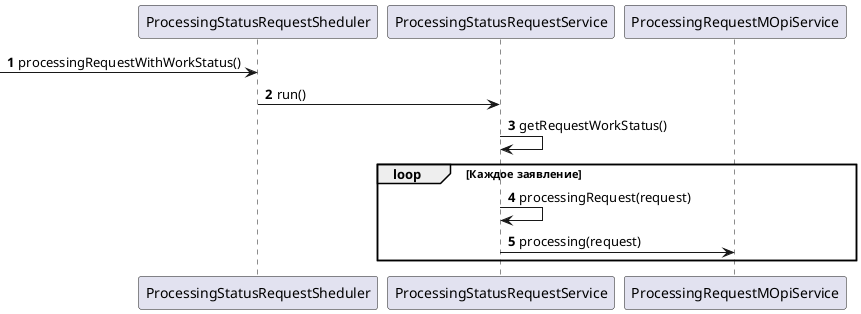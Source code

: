 @startuml
'https://plantuml.com/sequence-diagram

autonumber
[-> ProcessingStatusRequestSheduler:processingRequestWithWorkStatus()
ProcessingStatusRequestSheduler -> ProcessingStatusRequestService : run()
ProcessingStatusRequestService -> ProcessingStatusRequestService : getRequestWorkStatus()
loop Каждое заявление
ProcessingStatusRequestService -> ProcessingStatusRequestService : processingRequest(request)
ProcessingStatusRequestService -> ProcessingRequestMOpiService: processing(request)
end
@enduml